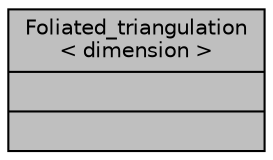digraph "Foliated_triangulation&lt; dimension &gt;"
{
 // LATEX_PDF_SIZE
  edge [fontname="Helvetica",fontsize="10",labelfontname="Helvetica",labelfontsize="10"];
  node [fontname="Helvetica",fontsize="10",shape=record];
  Node1 [label="{Foliated_triangulation\l\< dimension \>\n||}",height=0.2,width=0.4,color="black", fillcolor="grey75", style="filled", fontcolor="black",tooltip=" "];
}
